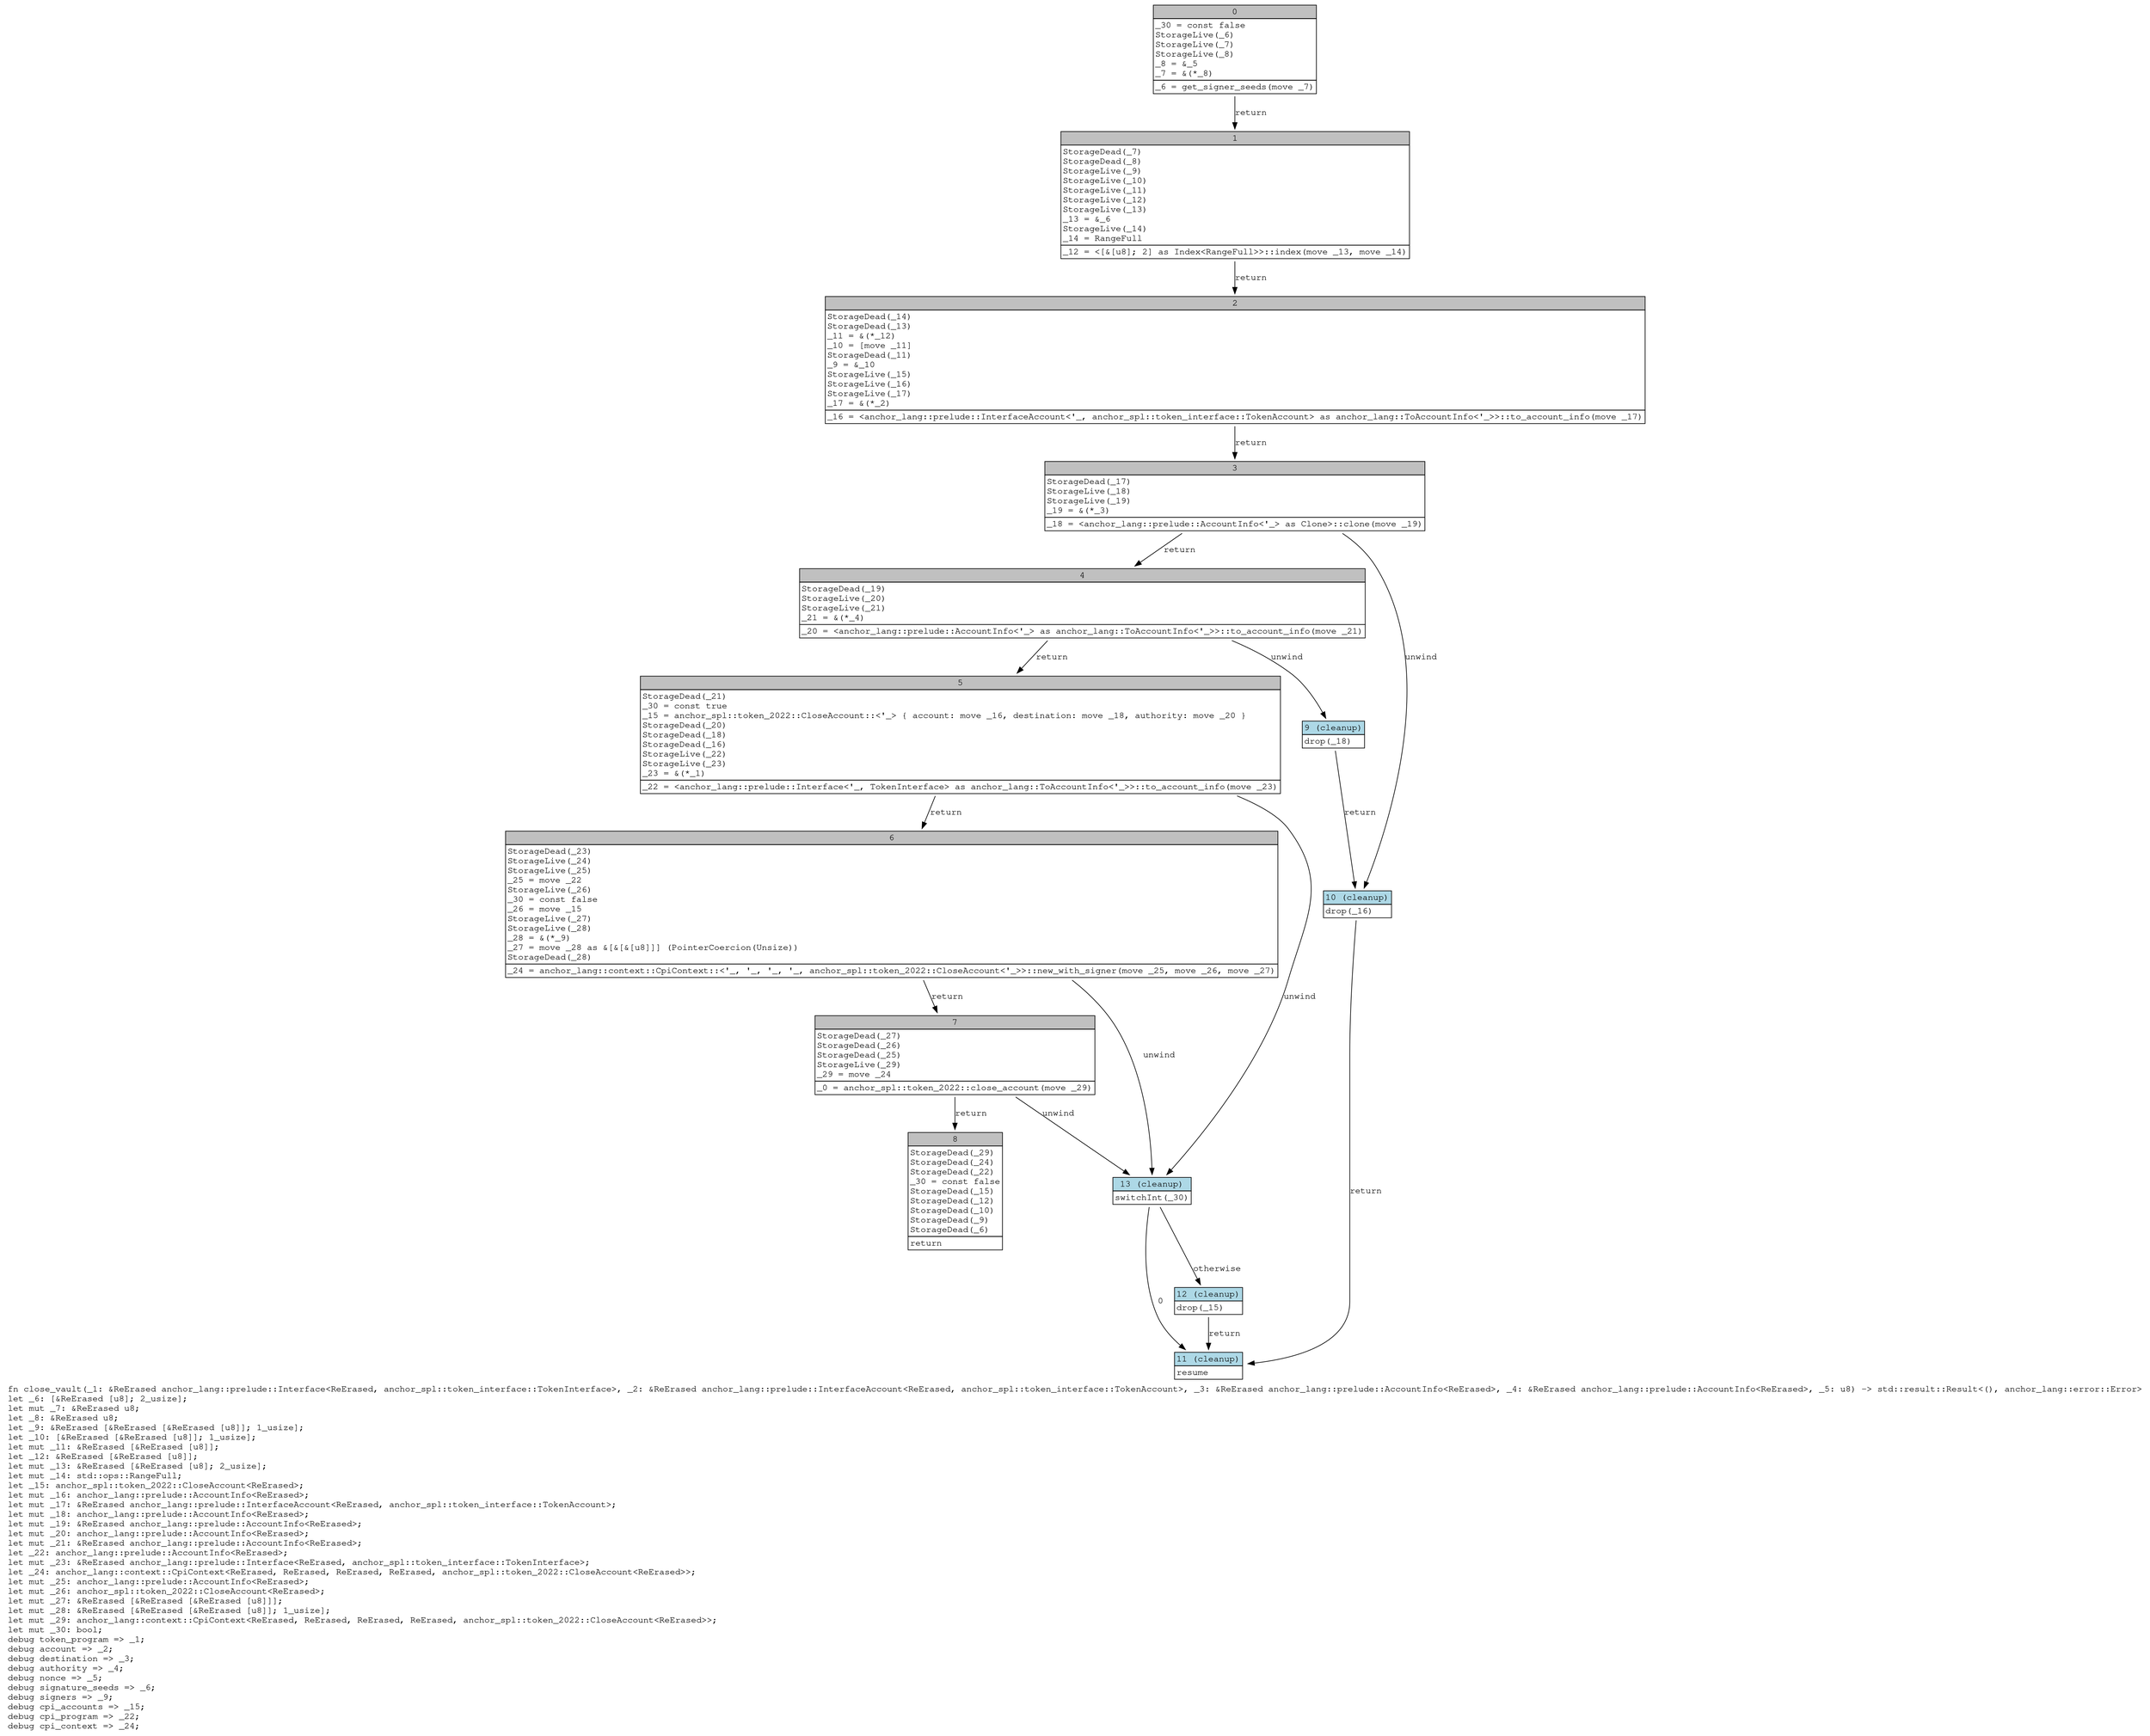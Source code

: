digraph Mir_0_854 {
    graph [fontname="Courier, monospace"];
    node [fontname="Courier, monospace"];
    edge [fontname="Courier, monospace"];
    label=<fn close_vault(_1: &amp;ReErased anchor_lang::prelude::Interface&lt;ReErased, anchor_spl::token_interface::TokenInterface&gt;, _2: &amp;ReErased anchor_lang::prelude::InterfaceAccount&lt;ReErased, anchor_spl::token_interface::TokenAccount&gt;, _3: &amp;ReErased anchor_lang::prelude::AccountInfo&lt;ReErased&gt;, _4: &amp;ReErased anchor_lang::prelude::AccountInfo&lt;ReErased&gt;, _5: u8) -&gt; std::result::Result&lt;(), anchor_lang::error::Error&gt;<br align="left"/>let _6: [&amp;ReErased [u8]; 2_usize];<br align="left"/>let mut _7: &amp;ReErased u8;<br align="left"/>let _8: &amp;ReErased u8;<br align="left"/>let _9: &amp;ReErased [&amp;ReErased [&amp;ReErased [u8]]; 1_usize];<br align="left"/>let _10: [&amp;ReErased [&amp;ReErased [u8]]; 1_usize];<br align="left"/>let mut _11: &amp;ReErased [&amp;ReErased [u8]];<br align="left"/>let _12: &amp;ReErased [&amp;ReErased [u8]];<br align="left"/>let mut _13: &amp;ReErased [&amp;ReErased [u8]; 2_usize];<br align="left"/>let mut _14: std::ops::RangeFull;<br align="left"/>let _15: anchor_spl::token_2022::CloseAccount&lt;ReErased&gt;;<br align="left"/>let mut _16: anchor_lang::prelude::AccountInfo&lt;ReErased&gt;;<br align="left"/>let mut _17: &amp;ReErased anchor_lang::prelude::InterfaceAccount&lt;ReErased, anchor_spl::token_interface::TokenAccount&gt;;<br align="left"/>let mut _18: anchor_lang::prelude::AccountInfo&lt;ReErased&gt;;<br align="left"/>let mut _19: &amp;ReErased anchor_lang::prelude::AccountInfo&lt;ReErased&gt;;<br align="left"/>let mut _20: anchor_lang::prelude::AccountInfo&lt;ReErased&gt;;<br align="left"/>let mut _21: &amp;ReErased anchor_lang::prelude::AccountInfo&lt;ReErased&gt;;<br align="left"/>let _22: anchor_lang::prelude::AccountInfo&lt;ReErased&gt;;<br align="left"/>let mut _23: &amp;ReErased anchor_lang::prelude::Interface&lt;ReErased, anchor_spl::token_interface::TokenInterface&gt;;<br align="left"/>let _24: anchor_lang::context::CpiContext&lt;ReErased, ReErased, ReErased, ReErased, anchor_spl::token_2022::CloseAccount&lt;ReErased&gt;&gt;;<br align="left"/>let mut _25: anchor_lang::prelude::AccountInfo&lt;ReErased&gt;;<br align="left"/>let mut _26: anchor_spl::token_2022::CloseAccount&lt;ReErased&gt;;<br align="left"/>let mut _27: &amp;ReErased [&amp;ReErased [&amp;ReErased [u8]]];<br align="left"/>let mut _28: &amp;ReErased [&amp;ReErased [&amp;ReErased [u8]]; 1_usize];<br align="left"/>let mut _29: anchor_lang::context::CpiContext&lt;ReErased, ReErased, ReErased, ReErased, anchor_spl::token_2022::CloseAccount&lt;ReErased&gt;&gt;;<br align="left"/>let mut _30: bool;<br align="left"/>debug token_program =&gt; _1;<br align="left"/>debug account =&gt; _2;<br align="left"/>debug destination =&gt; _3;<br align="left"/>debug authority =&gt; _4;<br align="left"/>debug nonce =&gt; _5;<br align="left"/>debug signature_seeds =&gt; _6;<br align="left"/>debug signers =&gt; _9;<br align="left"/>debug cpi_accounts =&gt; _15;<br align="left"/>debug cpi_program =&gt; _22;<br align="left"/>debug cpi_context =&gt; _24;<br align="left"/>>;
    bb0__0_854 [shape="none", label=<<table border="0" cellborder="1" cellspacing="0"><tr><td bgcolor="gray" align="center" colspan="1">0</td></tr><tr><td align="left" balign="left">_30 = const false<br/>StorageLive(_6)<br/>StorageLive(_7)<br/>StorageLive(_8)<br/>_8 = &amp;_5<br/>_7 = &amp;(*_8)<br/></td></tr><tr><td align="left">_6 = get_signer_seeds(move _7)</td></tr></table>>];
    bb1__0_854 [shape="none", label=<<table border="0" cellborder="1" cellspacing="0"><tr><td bgcolor="gray" align="center" colspan="1">1</td></tr><tr><td align="left" balign="left">StorageDead(_7)<br/>StorageDead(_8)<br/>StorageLive(_9)<br/>StorageLive(_10)<br/>StorageLive(_11)<br/>StorageLive(_12)<br/>StorageLive(_13)<br/>_13 = &amp;_6<br/>StorageLive(_14)<br/>_14 = RangeFull<br/></td></tr><tr><td align="left">_12 = &lt;[&amp;[u8]; 2] as Index&lt;RangeFull&gt;&gt;::index(move _13, move _14)</td></tr></table>>];
    bb2__0_854 [shape="none", label=<<table border="0" cellborder="1" cellspacing="0"><tr><td bgcolor="gray" align="center" colspan="1">2</td></tr><tr><td align="left" balign="left">StorageDead(_14)<br/>StorageDead(_13)<br/>_11 = &amp;(*_12)<br/>_10 = [move _11]<br/>StorageDead(_11)<br/>_9 = &amp;_10<br/>StorageLive(_15)<br/>StorageLive(_16)<br/>StorageLive(_17)<br/>_17 = &amp;(*_2)<br/></td></tr><tr><td align="left">_16 = &lt;anchor_lang::prelude::InterfaceAccount&lt;'_, anchor_spl::token_interface::TokenAccount&gt; as anchor_lang::ToAccountInfo&lt;'_&gt;&gt;::to_account_info(move _17)</td></tr></table>>];
    bb3__0_854 [shape="none", label=<<table border="0" cellborder="1" cellspacing="0"><tr><td bgcolor="gray" align="center" colspan="1">3</td></tr><tr><td align="left" balign="left">StorageDead(_17)<br/>StorageLive(_18)<br/>StorageLive(_19)<br/>_19 = &amp;(*_3)<br/></td></tr><tr><td align="left">_18 = &lt;anchor_lang::prelude::AccountInfo&lt;'_&gt; as Clone&gt;::clone(move _19)</td></tr></table>>];
    bb4__0_854 [shape="none", label=<<table border="0" cellborder="1" cellspacing="0"><tr><td bgcolor="gray" align="center" colspan="1">4</td></tr><tr><td align="left" balign="left">StorageDead(_19)<br/>StorageLive(_20)<br/>StorageLive(_21)<br/>_21 = &amp;(*_4)<br/></td></tr><tr><td align="left">_20 = &lt;anchor_lang::prelude::AccountInfo&lt;'_&gt; as anchor_lang::ToAccountInfo&lt;'_&gt;&gt;::to_account_info(move _21)</td></tr></table>>];
    bb5__0_854 [shape="none", label=<<table border="0" cellborder="1" cellspacing="0"><tr><td bgcolor="gray" align="center" colspan="1">5</td></tr><tr><td align="left" balign="left">StorageDead(_21)<br/>_30 = const true<br/>_15 = anchor_spl::token_2022::CloseAccount::&lt;'_&gt; { account: move _16, destination: move _18, authority: move _20 }<br/>StorageDead(_20)<br/>StorageDead(_18)<br/>StorageDead(_16)<br/>StorageLive(_22)<br/>StorageLive(_23)<br/>_23 = &amp;(*_1)<br/></td></tr><tr><td align="left">_22 = &lt;anchor_lang::prelude::Interface&lt;'_, TokenInterface&gt; as anchor_lang::ToAccountInfo&lt;'_&gt;&gt;::to_account_info(move _23)</td></tr></table>>];
    bb6__0_854 [shape="none", label=<<table border="0" cellborder="1" cellspacing="0"><tr><td bgcolor="gray" align="center" colspan="1">6</td></tr><tr><td align="left" balign="left">StorageDead(_23)<br/>StorageLive(_24)<br/>StorageLive(_25)<br/>_25 = move _22<br/>StorageLive(_26)<br/>_30 = const false<br/>_26 = move _15<br/>StorageLive(_27)<br/>StorageLive(_28)<br/>_28 = &amp;(*_9)<br/>_27 = move _28 as &amp;[&amp;[&amp;[u8]]] (PointerCoercion(Unsize))<br/>StorageDead(_28)<br/></td></tr><tr><td align="left">_24 = anchor_lang::context::CpiContext::&lt;'_, '_, '_, '_, anchor_spl::token_2022::CloseAccount&lt;'_&gt;&gt;::new_with_signer(move _25, move _26, move _27)</td></tr></table>>];
    bb7__0_854 [shape="none", label=<<table border="0" cellborder="1" cellspacing="0"><tr><td bgcolor="gray" align="center" colspan="1">7</td></tr><tr><td align="left" balign="left">StorageDead(_27)<br/>StorageDead(_26)<br/>StorageDead(_25)<br/>StorageLive(_29)<br/>_29 = move _24<br/></td></tr><tr><td align="left">_0 = anchor_spl::token_2022::close_account(move _29)</td></tr></table>>];
    bb8__0_854 [shape="none", label=<<table border="0" cellborder="1" cellspacing="0"><tr><td bgcolor="gray" align="center" colspan="1">8</td></tr><tr><td align="left" balign="left">StorageDead(_29)<br/>StorageDead(_24)<br/>StorageDead(_22)<br/>_30 = const false<br/>StorageDead(_15)<br/>StorageDead(_12)<br/>StorageDead(_10)<br/>StorageDead(_9)<br/>StorageDead(_6)<br/></td></tr><tr><td align="left">return</td></tr></table>>];
    bb9__0_854 [shape="none", label=<<table border="0" cellborder="1" cellspacing="0"><tr><td bgcolor="lightblue" align="center" colspan="1">9 (cleanup)</td></tr><tr><td align="left">drop(_18)</td></tr></table>>];
    bb10__0_854 [shape="none", label=<<table border="0" cellborder="1" cellspacing="0"><tr><td bgcolor="lightblue" align="center" colspan="1">10 (cleanup)</td></tr><tr><td align="left">drop(_16)</td></tr></table>>];
    bb11__0_854 [shape="none", label=<<table border="0" cellborder="1" cellspacing="0"><tr><td bgcolor="lightblue" align="center" colspan="1">11 (cleanup)</td></tr><tr><td align="left">resume</td></tr></table>>];
    bb12__0_854 [shape="none", label=<<table border="0" cellborder="1" cellspacing="0"><tr><td bgcolor="lightblue" align="center" colspan="1">12 (cleanup)</td></tr><tr><td align="left">drop(_15)</td></tr></table>>];
    bb13__0_854 [shape="none", label=<<table border="0" cellborder="1" cellspacing="0"><tr><td bgcolor="lightblue" align="center" colspan="1">13 (cleanup)</td></tr><tr><td align="left">switchInt(_30)</td></tr></table>>];
    bb0__0_854 -> bb1__0_854 [label="return"];
    bb1__0_854 -> bb2__0_854 [label="return"];
    bb2__0_854 -> bb3__0_854 [label="return"];
    bb3__0_854 -> bb4__0_854 [label="return"];
    bb3__0_854 -> bb10__0_854 [label="unwind"];
    bb4__0_854 -> bb5__0_854 [label="return"];
    bb4__0_854 -> bb9__0_854 [label="unwind"];
    bb5__0_854 -> bb6__0_854 [label="return"];
    bb5__0_854 -> bb13__0_854 [label="unwind"];
    bb6__0_854 -> bb7__0_854 [label="return"];
    bb6__0_854 -> bb13__0_854 [label="unwind"];
    bb7__0_854 -> bb8__0_854 [label="return"];
    bb7__0_854 -> bb13__0_854 [label="unwind"];
    bb9__0_854 -> bb10__0_854 [label="return"];
    bb10__0_854 -> bb11__0_854 [label="return"];
    bb12__0_854 -> bb11__0_854 [label="return"];
    bb13__0_854 -> bb11__0_854 [label="0"];
    bb13__0_854 -> bb12__0_854 [label="otherwise"];
}
